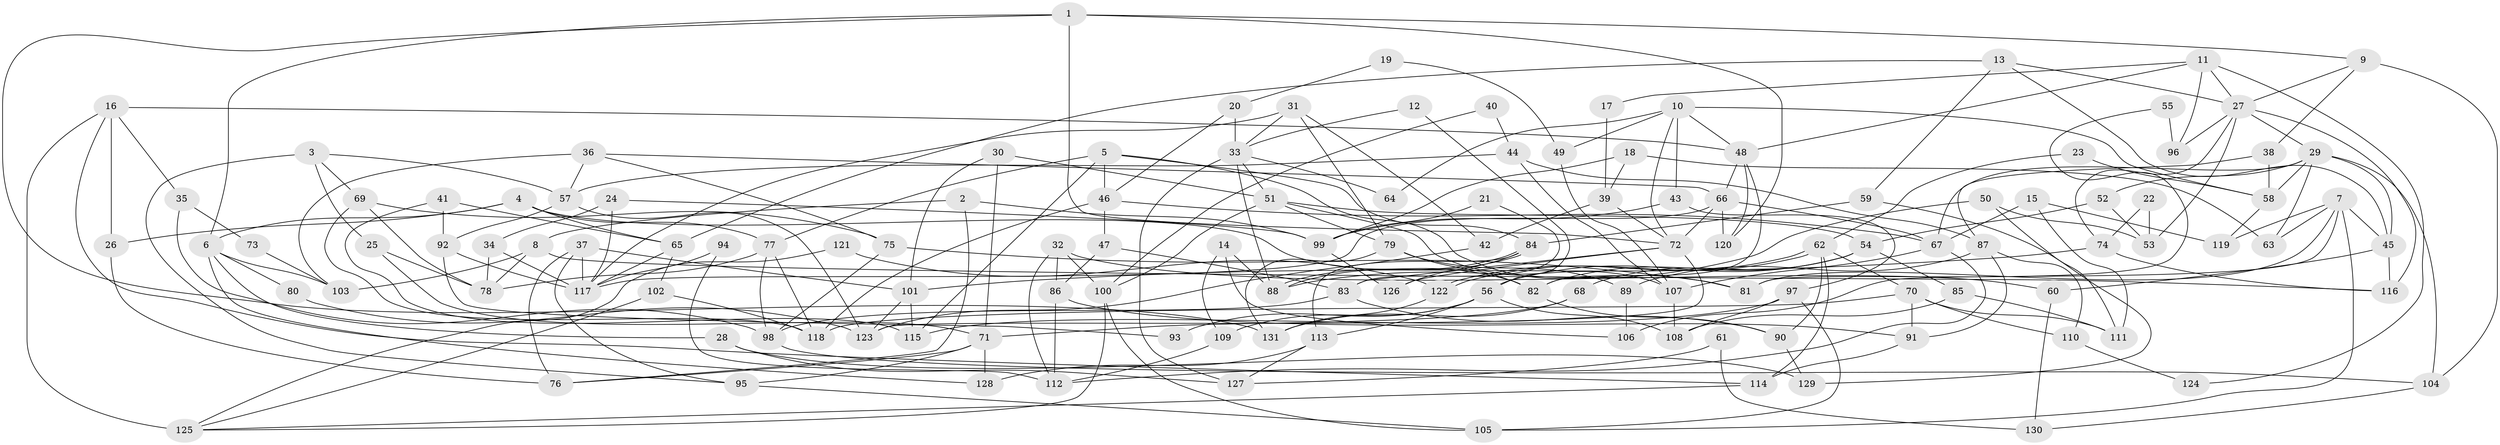 // coarse degree distribution, {4: 0.20512820512820512, 2: 0.20512820512820512, 5: 0.10256410256410256, 3: 0.20512820512820512, 10: 0.02564102564102564, 6: 0.05128205128205128, 8: 0.02564102564102564, 7: 0.05128205128205128, 11: 0.05128205128205128, 15: 0.02564102564102564, 19: 0.02564102564102564, 14: 0.02564102564102564}
// Generated by graph-tools (version 1.1) at 2025/53/03/04/25 21:53:45]
// undirected, 131 vertices, 262 edges
graph export_dot {
graph [start="1"]
  node [color=gray90,style=filled];
  1;
  2;
  3;
  4;
  5;
  6;
  7;
  8;
  9;
  10;
  11;
  12;
  13;
  14;
  15;
  16;
  17;
  18;
  19;
  20;
  21;
  22;
  23;
  24;
  25;
  26;
  27;
  28;
  29;
  30;
  31;
  32;
  33;
  34;
  35;
  36;
  37;
  38;
  39;
  40;
  41;
  42;
  43;
  44;
  45;
  46;
  47;
  48;
  49;
  50;
  51;
  52;
  53;
  54;
  55;
  56;
  57;
  58;
  59;
  60;
  61;
  62;
  63;
  64;
  65;
  66;
  67;
  68;
  69;
  70;
  71;
  72;
  73;
  74;
  75;
  76;
  77;
  78;
  79;
  80;
  81;
  82;
  83;
  84;
  85;
  86;
  87;
  88;
  89;
  90;
  91;
  92;
  93;
  94;
  95;
  96;
  97;
  98;
  99;
  100;
  101;
  102;
  103;
  104;
  105;
  106;
  107;
  108;
  109;
  110;
  111;
  112;
  113;
  114;
  115;
  116;
  117;
  118;
  119;
  120;
  121;
  122;
  123;
  124;
  125;
  126;
  127;
  128;
  129;
  130;
  131;
  1 -- 9;
  1 -- 6;
  1 -- 72;
  1 -- 120;
  1 -- 131;
  2 -- 99;
  2 -- 76;
  2 -- 8;
  3 -- 25;
  3 -- 57;
  3 -- 69;
  3 -- 95;
  4 -- 6;
  4 -- 65;
  4 -- 26;
  4 -- 77;
  4 -- 82;
  5 -- 115;
  5 -- 77;
  5 -- 46;
  5 -- 81;
  5 -- 84;
  6 -- 128;
  6 -- 103;
  6 -- 28;
  6 -- 80;
  7 -- 105;
  7 -- 81;
  7 -- 45;
  7 -- 63;
  7 -- 106;
  7 -- 119;
  8 -- 116;
  8 -- 78;
  8 -- 103;
  9 -- 104;
  9 -- 27;
  9 -- 38;
  10 -- 48;
  10 -- 72;
  10 -- 43;
  10 -- 49;
  10 -- 58;
  10 -- 64;
  11 -- 48;
  11 -- 27;
  11 -- 17;
  11 -- 96;
  11 -- 124;
  12 -- 33;
  12 -- 56;
  13 -- 27;
  13 -- 59;
  13 -- 45;
  13 -- 65;
  14 -- 106;
  14 -- 88;
  14 -- 109;
  15 -- 67;
  15 -- 119;
  15 -- 111;
  16 -- 48;
  16 -- 114;
  16 -- 26;
  16 -- 35;
  16 -- 125;
  17 -- 39;
  18 -- 99;
  18 -- 63;
  18 -- 39;
  19 -- 20;
  19 -- 49;
  20 -- 46;
  20 -- 33;
  21 -- 83;
  21 -- 99;
  22 -- 74;
  22 -- 53;
  23 -- 62;
  23 -- 58;
  24 -- 34;
  24 -- 117;
  24 -- 99;
  25 -- 71;
  25 -- 78;
  26 -- 76;
  27 -- 74;
  27 -- 29;
  27 -- 53;
  27 -- 96;
  27 -- 116;
  28 -- 127;
  28 -- 129;
  29 -- 67;
  29 -- 45;
  29 -- 52;
  29 -- 58;
  29 -- 63;
  29 -- 104;
  30 -- 101;
  30 -- 51;
  30 -- 71;
  31 -- 79;
  31 -- 117;
  31 -- 33;
  31 -- 42;
  32 -- 100;
  32 -- 112;
  32 -- 60;
  32 -- 86;
  33 -- 88;
  33 -- 51;
  33 -- 64;
  33 -- 127;
  34 -- 78;
  34 -- 117;
  35 -- 98;
  35 -- 73;
  36 -- 57;
  36 -- 66;
  36 -- 75;
  36 -- 103;
  37 -- 76;
  37 -- 95;
  37 -- 101;
  37 -- 117;
  38 -- 58;
  38 -- 87;
  39 -- 72;
  39 -- 42;
  40 -- 44;
  40 -- 100;
  41 -- 65;
  41 -- 115;
  41 -- 92;
  42 -- 123;
  43 -- 99;
  43 -- 97;
  44 -- 87;
  44 -- 107;
  44 -- 57;
  45 -- 60;
  45 -- 116;
  46 -- 118;
  46 -- 47;
  46 -- 67;
  47 -- 83;
  47 -- 86;
  48 -- 66;
  48 -- 82;
  48 -- 120;
  49 -- 107;
  50 -- 53;
  50 -- 111;
  50 -- 88;
  51 -- 107;
  51 -- 54;
  51 -- 79;
  51 -- 100;
  52 -- 54;
  52 -- 53;
  54 -- 56;
  54 -- 68;
  54 -- 82;
  54 -- 85;
  55 -- 81;
  55 -- 96;
  56 -- 108;
  56 -- 109;
  56 -- 93;
  56 -- 113;
  57 -- 123;
  57 -- 92;
  58 -- 119;
  59 -- 129;
  59 -- 84;
  60 -- 130;
  61 -- 127;
  61 -- 130;
  62 -- 122;
  62 -- 122;
  62 -- 90;
  62 -- 70;
  62 -- 114;
  65 -- 117;
  65 -- 102;
  66 -- 117;
  66 -- 120;
  66 -- 67;
  66 -- 72;
  67 -- 107;
  67 -- 112;
  68 -- 131;
  68 -- 71;
  69 -- 78;
  69 -- 75;
  69 -- 118;
  70 -- 91;
  70 -- 110;
  70 -- 111;
  70 -- 118;
  71 -- 76;
  71 -- 95;
  71 -- 128;
  72 -- 83;
  72 -- 123;
  72 -- 126;
  73 -- 103;
  74 -- 101;
  74 -- 116;
  75 -- 81;
  75 -- 98;
  77 -- 118;
  77 -- 78;
  77 -- 98;
  79 -- 82;
  79 -- 89;
  79 -- 131;
  80 -- 123;
  82 -- 90;
  83 -- 98;
  83 -- 90;
  84 -- 88;
  84 -- 88;
  84 -- 113;
  84 -- 126;
  85 -- 111;
  85 -- 108;
  86 -- 91;
  86 -- 112;
  87 -- 91;
  87 -- 89;
  87 -- 110;
  89 -- 106;
  90 -- 129;
  91 -- 114;
  92 -- 93;
  92 -- 117;
  94 -- 117;
  94 -- 112;
  95 -- 105;
  97 -- 105;
  97 -- 108;
  97 -- 115;
  98 -- 104;
  99 -- 126;
  100 -- 125;
  100 -- 105;
  101 -- 123;
  101 -- 115;
  102 -- 118;
  102 -- 125;
  104 -- 130;
  107 -- 108;
  109 -- 112;
  110 -- 124;
  113 -- 127;
  113 -- 128;
  114 -- 125;
  121 -- 122;
  121 -- 125;
  122 -- 131;
}
